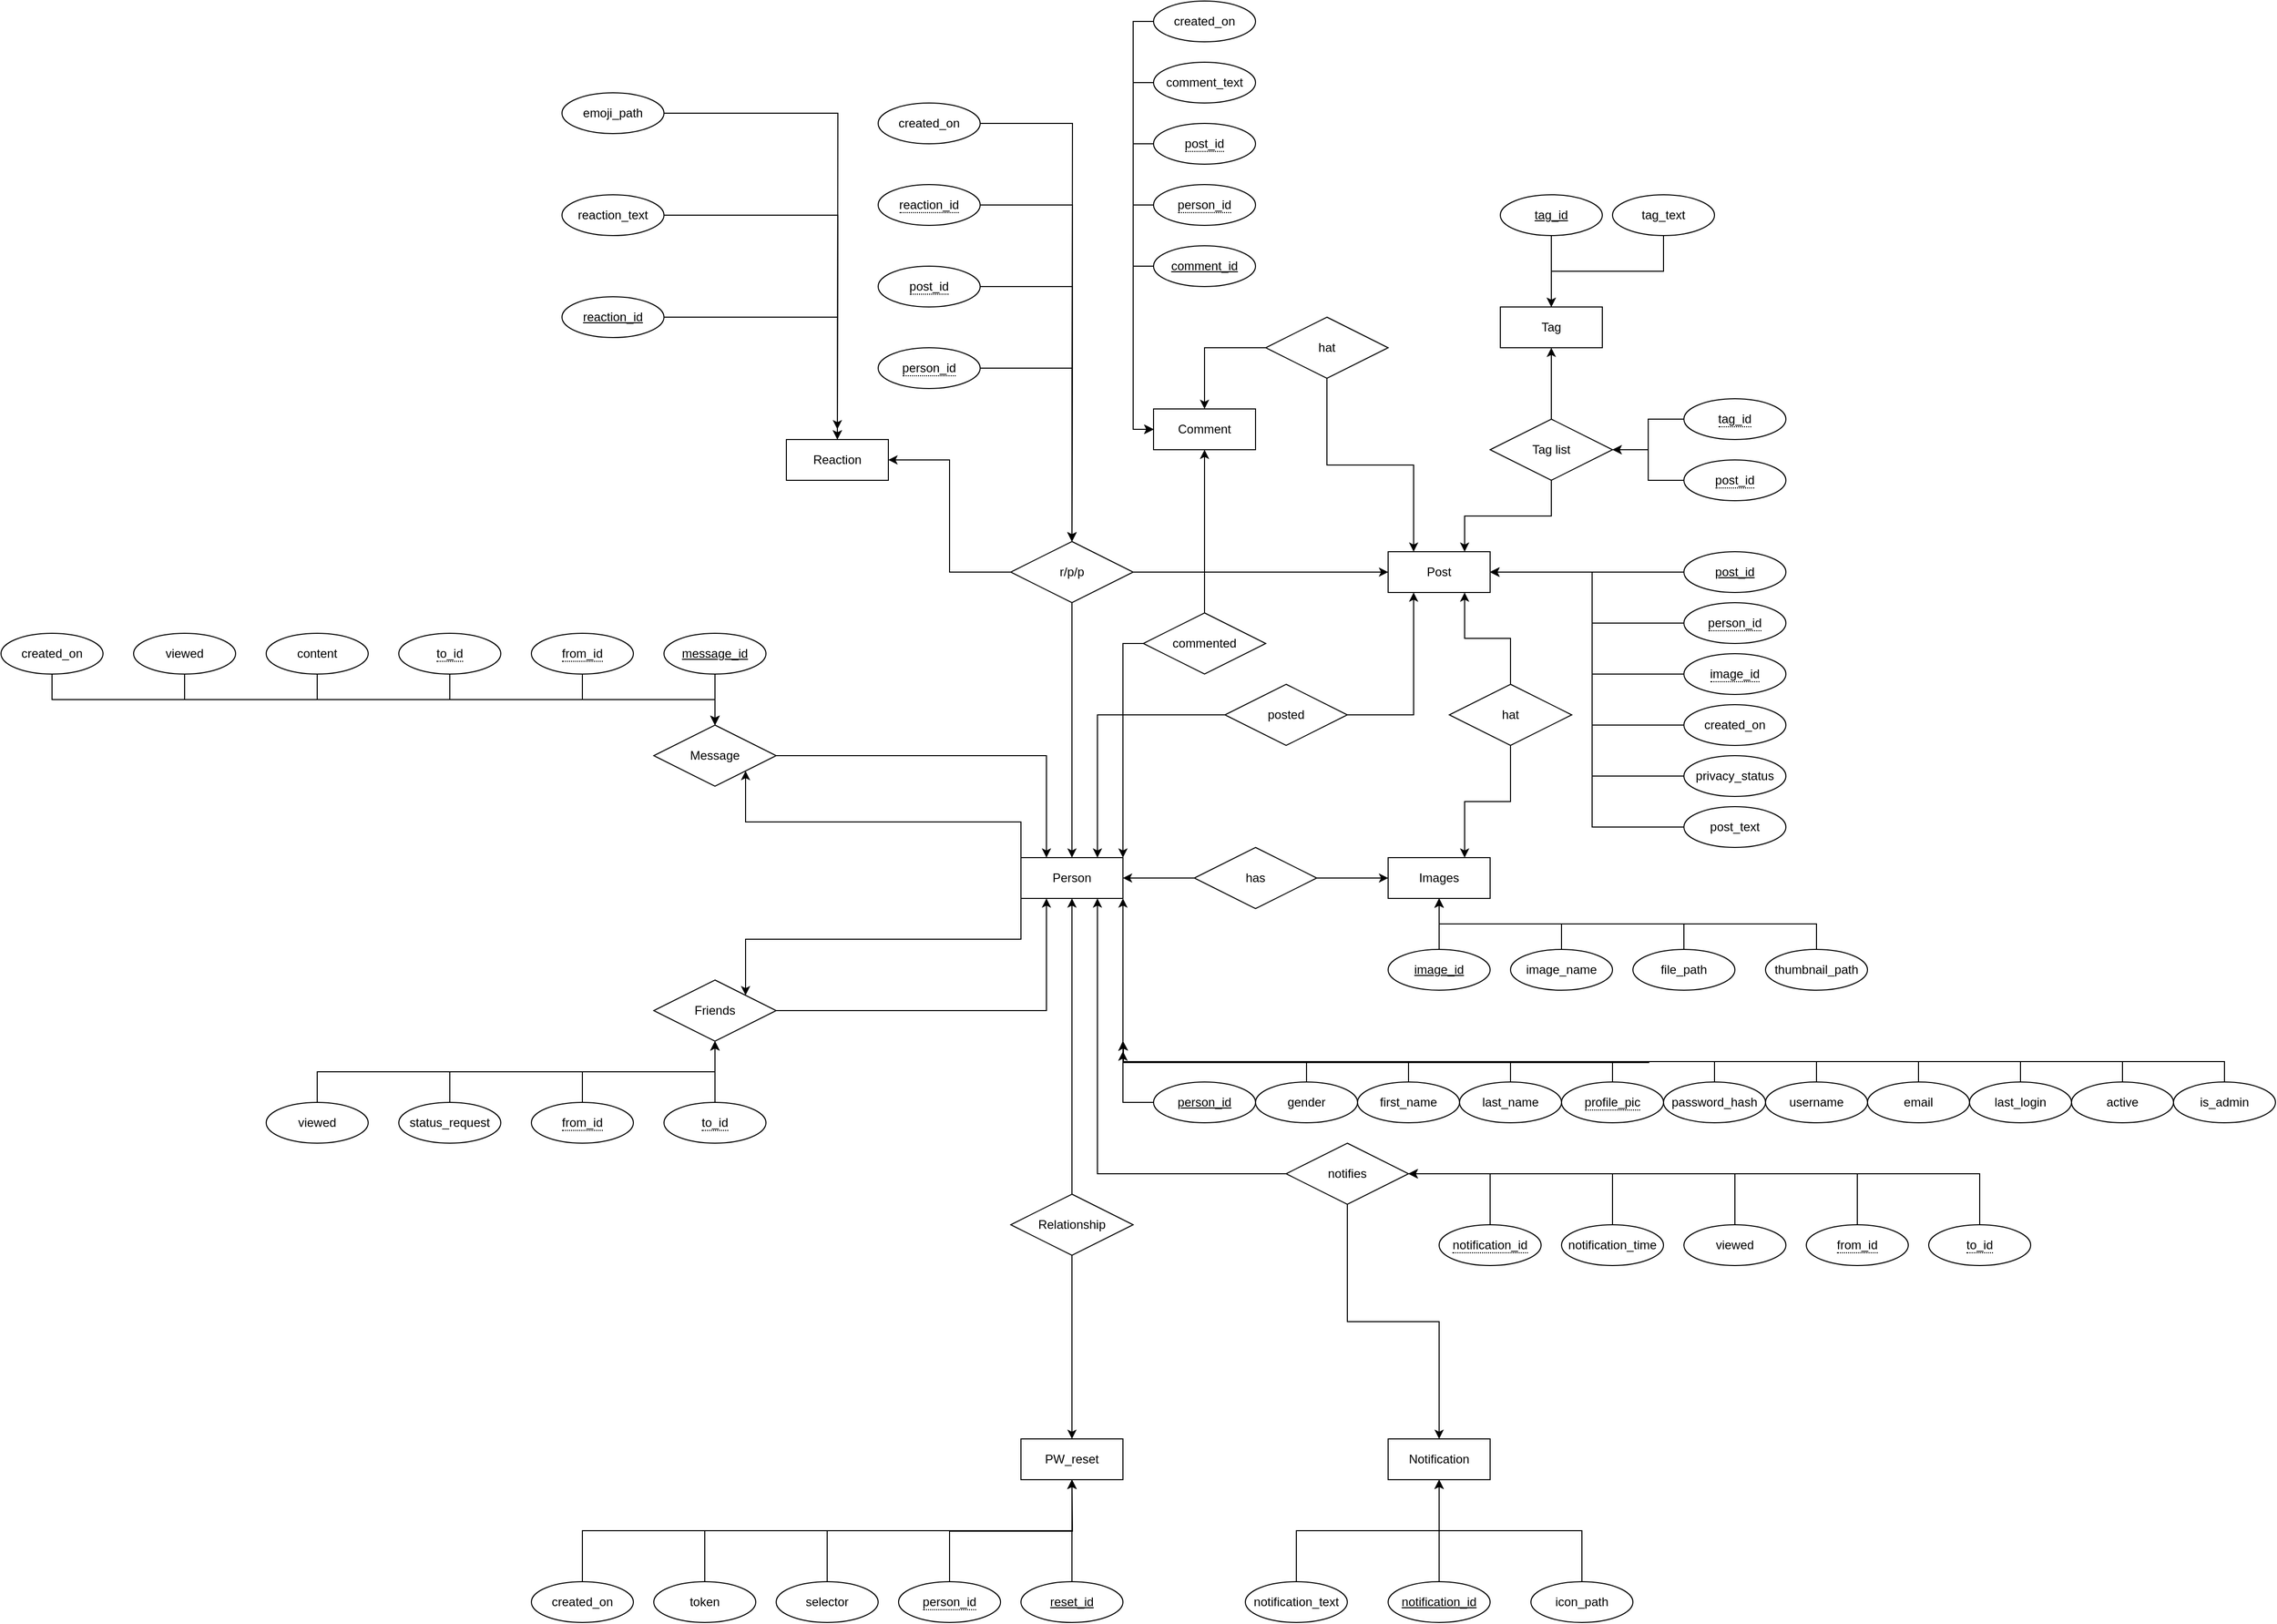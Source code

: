 <mxfile version="14.2.7" type="device"><diagram id="rLtRTnE-y3RoKABplHB4" name="Page-1"><mxGraphModel dx="3149" dy="2584" grid="1" gridSize="10" guides="1" tooltips="1" connect="1" arrows="1" fold="1" page="1" pageScale="1" pageWidth="1169" pageHeight="1654" math="0" shadow="0"><root><mxCell id="0"/><mxCell id="1" parent="0"/><mxCell id="0J_B6hwEtiJcpH1_CEr8-1" value="Person" style="whiteSpace=wrap;html=1;align=center;" vertex="1" parent="1"><mxGeometry x="550" y="860" width="100" height="40" as="geometry"/></mxCell><mxCell id="0J_B6hwEtiJcpH1_CEr8-2" value="Attribute" style="ellipse;whiteSpace=wrap;html=1;align=center;fontStyle=4;" vertex="1" parent="1"><mxGeometry x="550" y="860" width="100" height="40" as="geometry"/></mxCell><mxCell id="0J_B6hwEtiJcpH1_CEr8-178" style="edgeStyle=orthogonalEdgeStyle;rounded=0;orthogonalLoop=1;jettySize=auto;html=1;exitX=0;exitY=0;exitDx=0;exitDy=0;entryX=1;entryY=1;entryDx=0;entryDy=0;" edge="1" parent="1" source="0J_B6hwEtiJcpH1_CEr8-3" target="0J_B6hwEtiJcpH1_CEr8-10"><mxGeometry relative="1" as="geometry"/></mxCell><mxCell id="0J_B6hwEtiJcpH1_CEr8-179" style="edgeStyle=orthogonalEdgeStyle;rounded=0;orthogonalLoop=1;jettySize=auto;html=1;exitX=0;exitY=1;exitDx=0;exitDy=0;entryX=1;entryY=0;entryDx=0;entryDy=0;" edge="1" parent="1" source="0J_B6hwEtiJcpH1_CEr8-3" target="0J_B6hwEtiJcpH1_CEr8-11"><mxGeometry relative="1" as="geometry"/></mxCell><mxCell id="0J_B6hwEtiJcpH1_CEr8-3" value="Person" style="whiteSpace=wrap;html=1;align=center;" vertex="1" parent="1"><mxGeometry x="550" y="860" width="100" height="40" as="geometry"/></mxCell><mxCell id="0J_B6hwEtiJcpH1_CEr8-5" value="Images" style="whiteSpace=wrap;html=1;align=center;" vertex="1" parent="1"><mxGeometry x="910" y="860" width="100" height="40" as="geometry"/></mxCell><mxCell id="0J_B6hwEtiJcpH1_CEr8-6" value="Post" style="whiteSpace=wrap;html=1;align=center;" vertex="1" parent="1"><mxGeometry x="910" y="560" width="100" height="40" as="geometry"/></mxCell><mxCell id="0J_B6hwEtiJcpH1_CEr8-7" value="Comment" style="whiteSpace=wrap;html=1;align=center;" vertex="1" parent="1"><mxGeometry x="680" y="420" width="100" height="40" as="geometry"/></mxCell><mxCell id="0J_B6hwEtiJcpH1_CEr8-8" value="PW_reset" style="whiteSpace=wrap;html=1;align=center;" vertex="1" parent="1"><mxGeometry x="550" y="1430" width="100" height="40" as="geometry"/></mxCell><mxCell id="0J_B6hwEtiJcpH1_CEr8-9" value="Tag" style="whiteSpace=wrap;html=1;align=center;" vertex="1" parent="1"><mxGeometry x="1020" y="320" width="100" height="40" as="geometry"/></mxCell><mxCell id="0J_B6hwEtiJcpH1_CEr8-177" style="edgeStyle=orthogonalEdgeStyle;rounded=0;orthogonalLoop=1;jettySize=auto;html=1;exitX=1;exitY=0.5;exitDx=0;exitDy=0;entryX=0.25;entryY=0;entryDx=0;entryDy=0;" edge="1" parent="1" source="0J_B6hwEtiJcpH1_CEr8-10" target="0J_B6hwEtiJcpH1_CEr8-3"><mxGeometry relative="1" as="geometry"/></mxCell><mxCell id="0J_B6hwEtiJcpH1_CEr8-10" value="Message" style="shape=rhombus;perimeter=rhombusPerimeter;whiteSpace=wrap;html=1;align=center;" vertex="1" parent="1"><mxGeometry x="190" y="730" width="120" height="60" as="geometry"/></mxCell><mxCell id="0J_B6hwEtiJcpH1_CEr8-30" style="edgeStyle=orthogonalEdgeStyle;rounded=0;orthogonalLoop=1;jettySize=auto;html=1;entryX=0.25;entryY=1;entryDx=0;entryDy=0;" edge="1" parent="1" source="0J_B6hwEtiJcpH1_CEr8-11" target="0J_B6hwEtiJcpH1_CEr8-3"><mxGeometry relative="1" as="geometry"/></mxCell><mxCell id="0J_B6hwEtiJcpH1_CEr8-11" value="Friends" style="shape=rhombus;perimeter=rhombusPerimeter;whiteSpace=wrap;html=1;align=center;" vertex="1" parent="1"><mxGeometry x="190" y="980" width="120" height="60" as="geometry"/></mxCell><mxCell id="0J_B6hwEtiJcpH1_CEr8-12" value="Reaction" style="whiteSpace=wrap;html=1;align=center;" vertex="1" parent="1"><mxGeometry x="320" y="450" width="100" height="40" as="geometry"/></mxCell><mxCell id="0J_B6hwEtiJcpH1_CEr8-13" value="Notification" style="whiteSpace=wrap;html=1;align=center;" vertex="1" parent="1"><mxGeometry x="910" y="1430" width="100" height="40" as="geometry"/></mxCell><mxCell id="0J_B6hwEtiJcpH1_CEr8-21" style="edgeStyle=orthogonalEdgeStyle;rounded=0;orthogonalLoop=1;jettySize=auto;html=1;entryX=0.75;entryY=0;entryDx=0;entryDy=0;" edge="1" parent="1" source="0J_B6hwEtiJcpH1_CEr8-14" target="0J_B6hwEtiJcpH1_CEr8-6"><mxGeometry relative="1" as="geometry"/></mxCell><mxCell id="0J_B6hwEtiJcpH1_CEr8-22" style="edgeStyle=orthogonalEdgeStyle;rounded=0;orthogonalLoop=1;jettySize=auto;html=1;entryX=0.5;entryY=1;entryDx=0;entryDy=0;" edge="1" parent="1" source="0J_B6hwEtiJcpH1_CEr8-14" target="0J_B6hwEtiJcpH1_CEr8-9"><mxGeometry relative="1" as="geometry"/></mxCell><mxCell id="0J_B6hwEtiJcpH1_CEr8-14" value="Tag list" style="shape=rhombus;perimeter=rhombusPerimeter;whiteSpace=wrap;html=1;align=center;" vertex="1" parent="1"><mxGeometry x="1010" y="430" width="120" height="60" as="geometry"/></mxCell><mxCell id="0J_B6hwEtiJcpH1_CEr8-25" style="edgeStyle=orthogonalEdgeStyle;rounded=0;orthogonalLoop=1;jettySize=auto;html=1;entryX=0.25;entryY=1;entryDx=0;entryDy=0;" edge="1" parent="1" source="0J_B6hwEtiJcpH1_CEr8-15" target="0J_B6hwEtiJcpH1_CEr8-6"><mxGeometry relative="1" as="geometry"/></mxCell><mxCell id="0J_B6hwEtiJcpH1_CEr8-26" style="edgeStyle=orthogonalEdgeStyle;rounded=0;orthogonalLoop=1;jettySize=auto;html=1;entryX=0.75;entryY=0;entryDx=0;entryDy=0;" edge="1" parent="1" source="0J_B6hwEtiJcpH1_CEr8-15" target="0J_B6hwEtiJcpH1_CEr8-3"><mxGeometry relative="1" as="geometry"/></mxCell><mxCell id="0J_B6hwEtiJcpH1_CEr8-15" value="posted" style="shape=rhombus;perimeter=rhombusPerimeter;whiteSpace=wrap;html=1;align=center;" vertex="1" parent="1"><mxGeometry x="750" y="690" width="120" height="60" as="geometry"/></mxCell><mxCell id="0J_B6hwEtiJcpH1_CEr8-27" style="edgeStyle=orthogonalEdgeStyle;rounded=0;orthogonalLoop=1;jettySize=auto;html=1;entryX=1;entryY=0.5;entryDx=0;entryDy=0;" edge="1" parent="1" source="0J_B6hwEtiJcpH1_CEr8-16" target="0J_B6hwEtiJcpH1_CEr8-12"><mxGeometry relative="1" as="geometry"/></mxCell><mxCell id="0J_B6hwEtiJcpH1_CEr8-28" style="edgeStyle=orthogonalEdgeStyle;rounded=0;orthogonalLoop=1;jettySize=auto;html=1;entryX=0;entryY=0.5;entryDx=0;entryDy=0;" edge="1" parent="1" source="0J_B6hwEtiJcpH1_CEr8-16" target="0J_B6hwEtiJcpH1_CEr8-6"><mxGeometry relative="1" as="geometry"/></mxCell><mxCell id="0J_B6hwEtiJcpH1_CEr8-29" style="edgeStyle=orthogonalEdgeStyle;rounded=0;orthogonalLoop=1;jettySize=auto;html=1;entryX=0.5;entryY=0;entryDx=0;entryDy=0;" edge="1" parent="1" source="0J_B6hwEtiJcpH1_CEr8-16" target="0J_B6hwEtiJcpH1_CEr8-3"><mxGeometry relative="1" as="geometry"/></mxCell><mxCell id="0J_B6hwEtiJcpH1_CEr8-16" value="r/p/p" style="shape=rhombus;perimeter=rhombusPerimeter;whiteSpace=wrap;html=1;align=center;" vertex="1" parent="1"><mxGeometry x="540" y="550" width="120" height="60" as="geometry"/></mxCell><mxCell id="0J_B6hwEtiJcpH1_CEr8-23" style="edgeStyle=orthogonalEdgeStyle;rounded=0;orthogonalLoop=1;jettySize=auto;html=1;entryX=0.75;entryY=1;entryDx=0;entryDy=0;" edge="1" parent="1" source="0J_B6hwEtiJcpH1_CEr8-17" target="0J_B6hwEtiJcpH1_CEr8-6"><mxGeometry relative="1" as="geometry"/></mxCell><mxCell id="0J_B6hwEtiJcpH1_CEr8-24" style="edgeStyle=orthogonalEdgeStyle;rounded=0;orthogonalLoop=1;jettySize=auto;html=1;entryX=0.75;entryY=0;entryDx=0;entryDy=0;" edge="1" parent="1" source="0J_B6hwEtiJcpH1_CEr8-17" target="0J_B6hwEtiJcpH1_CEr8-5"><mxGeometry relative="1" as="geometry"/></mxCell><mxCell id="0J_B6hwEtiJcpH1_CEr8-17" value="hat" style="shape=rhombus;perimeter=rhombusPerimeter;whiteSpace=wrap;html=1;align=center;" vertex="1" parent="1"><mxGeometry x="970" y="690" width="120" height="60" as="geometry"/></mxCell><mxCell id="0J_B6hwEtiJcpH1_CEr8-19" style="edgeStyle=orthogonalEdgeStyle;rounded=0;orthogonalLoop=1;jettySize=auto;html=1;entryX=0.25;entryY=0;entryDx=0;entryDy=0;" edge="1" parent="1" source="0J_B6hwEtiJcpH1_CEr8-18" target="0J_B6hwEtiJcpH1_CEr8-6"><mxGeometry relative="1" as="geometry"/></mxCell><mxCell id="0J_B6hwEtiJcpH1_CEr8-20" style="edgeStyle=orthogonalEdgeStyle;rounded=0;orthogonalLoop=1;jettySize=auto;html=1;entryX=0.5;entryY=0;entryDx=0;entryDy=0;" edge="1" parent="1" source="0J_B6hwEtiJcpH1_CEr8-18" target="0J_B6hwEtiJcpH1_CEr8-7"><mxGeometry relative="1" as="geometry"/></mxCell><mxCell id="0J_B6hwEtiJcpH1_CEr8-18" value="hat" style="shape=rhombus;perimeter=rhombusPerimeter;whiteSpace=wrap;html=1;align=center;" vertex="1" parent="1"><mxGeometry x="790" y="330" width="120" height="60" as="geometry"/></mxCell><mxCell id="0J_B6hwEtiJcpH1_CEr8-35" style="edgeStyle=orthogonalEdgeStyle;rounded=0;orthogonalLoop=1;jettySize=auto;html=1;entryX=0.5;entryY=0;entryDx=0;entryDy=0;" edge="1" parent="1" source="0J_B6hwEtiJcpH1_CEr8-34" target="0J_B6hwEtiJcpH1_CEr8-8"><mxGeometry relative="1" as="geometry"/></mxCell><mxCell id="0J_B6hwEtiJcpH1_CEr8-36" style="edgeStyle=orthogonalEdgeStyle;rounded=0;orthogonalLoop=1;jettySize=auto;html=1;entryX=0.5;entryY=1;entryDx=0;entryDy=0;" edge="1" parent="1" source="0J_B6hwEtiJcpH1_CEr8-34" target="0J_B6hwEtiJcpH1_CEr8-3"><mxGeometry relative="1" as="geometry"/></mxCell><mxCell id="0J_B6hwEtiJcpH1_CEr8-34" value="Relationship" style="shape=rhombus;perimeter=rhombusPerimeter;whiteSpace=wrap;html=1;align=center;" vertex="1" parent="1"><mxGeometry x="540" y="1190" width="120" height="60" as="geometry"/></mxCell><mxCell id="0J_B6hwEtiJcpH1_CEr8-38" style="edgeStyle=orthogonalEdgeStyle;rounded=0;orthogonalLoop=1;jettySize=auto;html=1;entryX=0.75;entryY=1;entryDx=0;entryDy=0;" edge="1" parent="1" source="0J_B6hwEtiJcpH1_CEr8-37" target="0J_B6hwEtiJcpH1_CEr8-3"><mxGeometry relative="1" as="geometry"/></mxCell><mxCell id="0J_B6hwEtiJcpH1_CEr8-39" style="edgeStyle=orthogonalEdgeStyle;rounded=0;orthogonalLoop=1;jettySize=auto;html=1;entryX=0.5;entryY=0;entryDx=0;entryDy=0;" edge="1" parent="1" source="0J_B6hwEtiJcpH1_CEr8-37" target="0J_B6hwEtiJcpH1_CEr8-13"><mxGeometry relative="1" as="geometry"/></mxCell><mxCell id="0J_B6hwEtiJcpH1_CEr8-37" value="notifies" style="shape=rhombus;perimeter=rhombusPerimeter;whiteSpace=wrap;html=1;align=center;" vertex="1" parent="1"><mxGeometry x="810" y="1140" width="120" height="60" as="geometry"/></mxCell><mxCell id="0J_B6hwEtiJcpH1_CEr8-41" style="edgeStyle=orthogonalEdgeStyle;rounded=0;orthogonalLoop=1;jettySize=auto;html=1;entryX=0;entryY=0.5;entryDx=0;entryDy=0;" edge="1" parent="1" source="0J_B6hwEtiJcpH1_CEr8-40" target="0J_B6hwEtiJcpH1_CEr8-5"><mxGeometry relative="1" as="geometry"/></mxCell><mxCell id="0J_B6hwEtiJcpH1_CEr8-42" style="edgeStyle=orthogonalEdgeStyle;rounded=0;orthogonalLoop=1;jettySize=auto;html=1;entryX=1;entryY=0.5;entryDx=0;entryDy=0;" edge="1" parent="1" source="0J_B6hwEtiJcpH1_CEr8-40" target="0J_B6hwEtiJcpH1_CEr8-3"><mxGeometry relative="1" as="geometry"/></mxCell><mxCell id="0J_B6hwEtiJcpH1_CEr8-40" value="has" style="shape=rhombus;perimeter=rhombusPerimeter;whiteSpace=wrap;html=1;align=center;" vertex="1" parent="1"><mxGeometry x="720" y="850" width="120" height="60" as="geometry"/></mxCell><mxCell id="0J_B6hwEtiJcpH1_CEr8-44" style="edgeStyle=orthogonalEdgeStyle;rounded=0;orthogonalLoop=1;jettySize=auto;html=1;entryX=1;entryY=0;entryDx=0;entryDy=0;" edge="1" parent="1" source="0J_B6hwEtiJcpH1_CEr8-43" target="0J_B6hwEtiJcpH1_CEr8-3"><mxGeometry relative="1" as="geometry"/></mxCell><mxCell id="0J_B6hwEtiJcpH1_CEr8-45" style="edgeStyle=orthogonalEdgeStyle;rounded=0;orthogonalLoop=1;jettySize=auto;html=1;entryX=0.5;entryY=1;entryDx=0;entryDy=0;" edge="1" parent="1" source="0J_B6hwEtiJcpH1_CEr8-43" target="0J_B6hwEtiJcpH1_CEr8-7"><mxGeometry relative="1" as="geometry"/></mxCell><mxCell id="0J_B6hwEtiJcpH1_CEr8-43" value="commented" style="shape=rhombus;perimeter=rhombusPerimeter;whiteSpace=wrap;html=1;align=center;" vertex="1" parent="1"><mxGeometry x="670" y="620" width="120" height="60" as="geometry"/></mxCell><mxCell id="0J_B6hwEtiJcpH1_CEr8-49" style="edgeStyle=orthogonalEdgeStyle;rounded=0;orthogonalLoop=1;jettySize=auto;html=1;exitX=0;exitY=0.5;exitDx=0;exitDy=0;entryX=1;entryY=1;entryDx=0;entryDy=0;" edge="1" parent="1" source="0J_B6hwEtiJcpH1_CEr8-47" target="0J_B6hwEtiJcpH1_CEr8-3"><mxGeometry relative="1" as="geometry"/></mxCell><mxCell id="0J_B6hwEtiJcpH1_CEr8-47" value="person_id" style="ellipse;whiteSpace=wrap;html=1;align=center;fontStyle=4;" vertex="1" parent="1"><mxGeometry x="680" y="1080" width="100" height="40" as="geometry"/></mxCell><mxCell id="0J_B6hwEtiJcpH1_CEr8-52" style="edgeStyle=orthogonalEdgeStyle;rounded=0;orthogonalLoop=1;jettySize=auto;html=1;exitX=0.5;exitY=0;exitDx=0;exitDy=0;" edge="1" parent="1" source="0J_B6hwEtiJcpH1_CEr8-50"><mxGeometry relative="1" as="geometry"><mxPoint x="650" y="1040" as="targetPoint"/></mxGeometry></mxCell><mxCell id="0J_B6hwEtiJcpH1_CEr8-50" value="gender" style="ellipse;whiteSpace=wrap;html=1;align=center;" vertex="1" parent="1"><mxGeometry x="780" y="1080" width="100" height="40" as="geometry"/></mxCell><mxCell id="0J_B6hwEtiJcpH1_CEr8-55" style="edgeStyle=orthogonalEdgeStyle;rounded=0;orthogonalLoop=1;jettySize=auto;html=1;exitX=0.5;exitY=0;exitDx=0;exitDy=0;" edge="1" parent="1" source="0J_B6hwEtiJcpH1_CEr8-53"><mxGeometry relative="1" as="geometry"><mxPoint x="650" y="1040" as="targetPoint"/></mxGeometry></mxCell><mxCell id="0J_B6hwEtiJcpH1_CEr8-53" value="first_name" style="ellipse;whiteSpace=wrap;html=1;align=center;" vertex="1" parent="1"><mxGeometry x="880" y="1080" width="100" height="40" as="geometry"/></mxCell><mxCell id="0J_B6hwEtiJcpH1_CEr8-57" style="edgeStyle=orthogonalEdgeStyle;rounded=0;orthogonalLoop=1;jettySize=auto;html=1;exitX=0.5;exitY=0;exitDx=0;exitDy=0;" edge="1" parent="1" source="0J_B6hwEtiJcpH1_CEr8-56"><mxGeometry relative="1" as="geometry"><mxPoint x="650" y="1040" as="targetPoint"/></mxGeometry></mxCell><mxCell id="0J_B6hwEtiJcpH1_CEr8-56" value="last_name" style="ellipse;whiteSpace=wrap;html=1;align=center;" vertex="1" parent="1"><mxGeometry x="980" y="1080" width="100" height="40" as="geometry"/></mxCell><mxCell id="0J_B6hwEtiJcpH1_CEr8-59" style="edgeStyle=orthogonalEdgeStyle;rounded=0;orthogonalLoop=1;jettySize=auto;html=1;exitX=0.5;exitY=0;exitDx=0;exitDy=0;" edge="1" parent="1" source="0J_B6hwEtiJcpH1_CEr8-58"><mxGeometry relative="1" as="geometry"><mxPoint x="650" y="1040" as="targetPoint"/></mxGeometry></mxCell><mxCell id="0J_B6hwEtiJcpH1_CEr8-58" value="&lt;span style=&quot;border-bottom: 1px dotted&quot;&gt;profile_pic&lt;/span&gt;" style="ellipse;whiteSpace=wrap;html=1;align=center;" vertex="1" parent="1"><mxGeometry x="1080" y="1080" width="100" height="40" as="geometry"/></mxCell><mxCell id="0J_B6hwEtiJcpH1_CEr8-61" style="edgeStyle=orthogonalEdgeStyle;rounded=0;orthogonalLoop=1;jettySize=auto;html=1;exitX=0.5;exitY=0;exitDx=0;exitDy=0;" edge="1" parent="1" source="0J_B6hwEtiJcpH1_CEr8-60"><mxGeometry relative="1" as="geometry"><mxPoint x="650" y="1040" as="targetPoint"/></mxGeometry></mxCell><mxCell id="0J_B6hwEtiJcpH1_CEr8-60" value="password_hash" style="ellipse;whiteSpace=wrap;html=1;align=center;" vertex="1" parent="1"><mxGeometry x="1180" y="1080" width="100" height="40" as="geometry"/></mxCell><mxCell id="0J_B6hwEtiJcpH1_CEr8-67" style="edgeStyle=orthogonalEdgeStyle;rounded=0;orthogonalLoop=1;jettySize=auto;html=1;exitX=0.5;exitY=0;exitDx=0;exitDy=0;" edge="1" parent="1" source="0J_B6hwEtiJcpH1_CEr8-62"><mxGeometry relative="1" as="geometry"><mxPoint x="650" y="1050" as="targetPoint"/><Array as="points"><mxPoint x="1330" y="1060"/><mxPoint x="650" y="1060"/></Array></mxGeometry></mxCell><mxCell id="0J_B6hwEtiJcpH1_CEr8-62" value="username" style="ellipse;whiteSpace=wrap;html=1;align=center;" vertex="1" parent="1"><mxGeometry x="1280" y="1080" width="100" height="40" as="geometry"/></mxCell><mxCell id="0J_B6hwEtiJcpH1_CEr8-68" style="edgeStyle=orthogonalEdgeStyle;rounded=0;orthogonalLoop=1;jettySize=auto;html=1;exitX=0.5;exitY=0;exitDx=0;exitDy=0;" edge="1" parent="1" source="0J_B6hwEtiJcpH1_CEr8-63"><mxGeometry relative="1" as="geometry"><mxPoint x="650" y="1050" as="targetPoint"/><Array as="points"><mxPoint x="1430" y="1060"/><mxPoint x="650" y="1060"/></Array></mxGeometry></mxCell><mxCell id="0J_B6hwEtiJcpH1_CEr8-63" value="email" style="ellipse;whiteSpace=wrap;html=1;align=center;" vertex="1" parent="1"><mxGeometry x="1380" y="1080" width="100" height="40" as="geometry"/></mxCell><mxCell id="0J_B6hwEtiJcpH1_CEr8-69" style="edgeStyle=orthogonalEdgeStyle;rounded=0;orthogonalLoop=1;jettySize=auto;html=1;exitX=0.5;exitY=0;exitDx=0;exitDy=0;" edge="1" parent="1" source="0J_B6hwEtiJcpH1_CEr8-64"><mxGeometry relative="1" as="geometry"><mxPoint x="650" y="1040" as="targetPoint"/></mxGeometry></mxCell><mxCell id="0J_B6hwEtiJcpH1_CEr8-64" value="last_login" style="ellipse;whiteSpace=wrap;html=1;align=center;" vertex="1" parent="1"><mxGeometry x="1480" y="1080" width="100" height="40" as="geometry"/></mxCell><mxCell id="0J_B6hwEtiJcpH1_CEr8-70" style="edgeStyle=orthogonalEdgeStyle;rounded=0;orthogonalLoop=1;jettySize=auto;html=1;exitX=0.5;exitY=0;exitDx=0;exitDy=0;" edge="1" parent="1" source="0J_B6hwEtiJcpH1_CEr8-65"><mxGeometry relative="1" as="geometry"><mxPoint x="650" y="1040" as="targetPoint"/></mxGeometry></mxCell><mxCell id="0J_B6hwEtiJcpH1_CEr8-65" value="active" style="ellipse;whiteSpace=wrap;html=1;align=center;" vertex="1" parent="1"><mxGeometry x="1580" y="1080" width="100" height="40" as="geometry"/></mxCell><mxCell id="0J_B6hwEtiJcpH1_CEr8-71" style="edgeStyle=orthogonalEdgeStyle;rounded=0;orthogonalLoop=1;jettySize=auto;html=1;exitX=0.5;exitY=0;exitDx=0;exitDy=0;" edge="1" parent="1" source="0J_B6hwEtiJcpH1_CEr8-66"><mxGeometry relative="1" as="geometry"><mxPoint x="650" y="1040" as="targetPoint"/></mxGeometry></mxCell><mxCell id="0J_B6hwEtiJcpH1_CEr8-66" value="is_admin" style="ellipse;whiteSpace=wrap;html=1;align=center;" vertex="1" parent="1"><mxGeometry x="1680" y="1080" width="100" height="40" as="geometry"/></mxCell><mxCell id="0J_B6hwEtiJcpH1_CEr8-76" style="edgeStyle=orthogonalEdgeStyle;rounded=0;orthogonalLoop=1;jettySize=auto;html=1;exitX=1;exitY=0.5;exitDx=0;exitDy=0;entryX=0.5;entryY=0;entryDx=0;entryDy=0;" edge="1" parent="1" source="0J_B6hwEtiJcpH1_CEr8-72" target="0J_B6hwEtiJcpH1_CEr8-12"><mxGeometry relative="1" as="geometry"/></mxCell><mxCell id="0J_B6hwEtiJcpH1_CEr8-72" value="reaction_id" style="ellipse;whiteSpace=wrap;html=1;align=center;fontStyle=4;" vertex="1" parent="1"><mxGeometry x="100" y="310" width="100" height="40" as="geometry"/></mxCell><mxCell id="0J_B6hwEtiJcpH1_CEr8-77" style="edgeStyle=orthogonalEdgeStyle;rounded=0;orthogonalLoop=1;jettySize=auto;html=1;exitX=1;exitY=0.5;exitDx=0;exitDy=0;" edge="1" parent="1" source="0J_B6hwEtiJcpH1_CEr8-73"><mxGeometry relative="1" as="geometry"><mxPoint x="370" y="450" as="targetPoint"/></mxGeometry></mxCell><mxCell id="0J_B6hwEtiJcpH1_CEr8-73" value="reaction_text" style="ellipse;whiteSpace=wrap;html=1;align=center;" vertex="1" parent="1"><mxGeometry x="100" y="210" width="100" height="40" as="geometry"/></mxCell><mxCell id="0J_B6hwEtiJcpH1_CEr8-78" style="edgeStyle=orthogonalEdgeStyle;rounded=0;orthogonalLoop=1;jettySize=auto;html=1;exitX=1;exitY=0.5;exitDx=0;exitDy=0;" edge="1" parent="1" source="0J_B6hwEtiJcpH1_CEr8-74"><mxGeometry relative="1" as="geometry"><mxPoint x="370" y="440" as="targetPoint"/></mxGeometry></mxCell><mxCell id="0J_B6hwEtiJcpH1_CEr8-74" value="emoji_path" style="ellipse;whiteSpace=wrap;html=1;align=center;" vertex="1" parent="1"><mxGeometry x="100" y="110" width="100" height="40" as="geometry"/></mxCell><mxCell id="0J_B6hwEtiJcpH1_CEr8-83" style="edgeStyle=orthogonalEdgeStyle;rounded=0;orthogonalLoop=1;jettySize=auto;html=1;exitX=1;exitY=0.5;exitDx=0;exitDy=0;entryX=0.5;entryY=0;entryDx=0;entryDy=0;" edge="1" parent="1" source="0J_B6hwEtiJcpH1_CEr8-79" target="0J_B6hwEtiJcpH1_CEr8-16"><mxGeometry relative="1" as="geometry"/></mxCell><mxCell id="0J_B6hwEtiJcpH1_CEr8-79" value="&lt;span style=&quot;border-bottom: 1px dotted&quot;&gt;person_id&lt;/span&gt;" style="ellipse;whiteSpace=wrap;html=1;align=center;" vertex="1" parent="1"><mxGeometry x="410" y="360" width="100" height="40" as="geometry"/></mxCell><mxCell id="0J_B6hwEtiJcpH1_CEr8-84" style="edgeStyle=orthogonalEdgeStyle;rounded=0;orthogonalLoop=1;jettySize=auto;html=1;exitX=1;exitY=0.5;exitDx=0;exitDy=0;" edge="1" parent="1" source="0J_B6hwEtiJcpH1_CEr8-80"><mxGeometry relative="1" as="geometry"><mxPoint x="600" y="550" as="targetPoint"/></mxGeometry></mxCell><mxCell id="0J_B6hwEtiJcpH1_CEr8-80" value="&lt;span style=&quot;border-bottom: 1px dotted&quot;&gt;post_id&lt;/span&gt;" style="ellipse;whiteSpace=wrap;html=1;align=center;" vertex="1" parent="1"><mxGeometry x="410" y="280" width="100" height="40" as="geometry"/></mxCell><mxCell id="0J_B6hwEtiJcpH1_CEr8-85" style="edgeStyle=orthogonalEdgeStyle;rounded=0;orthogonalLoop=1;jettySize=auto;html=1;exitX=1;exitY=0.5;exitDx=0;exitDy=0;" edge="1" parent="1" source="0J_B6hwEtiJcpH1_CEr8-81"><mxGeometry relative="1" as="geometry"><mxPoint x="600" y="550" as="targetPoint"/></mxGeometry></mxCell><mxCell id="0J_B6hwEtiJcpH1_CEr8-81" value="&lt;span style=&quot;border-bottom: 1px dotted&quot;&gt;reaction_id&lt;/span&gt;" style="ellipse;whiteSpace=wrap;html=1;align=center;" vertex="1" parent="1"><mxGeometry x="410" y="200" width="100" height="40" as="geometry"/></mxCell><mxCell id="0J_B6hwEtiJcpH1_CEr8-86" style="edgeStyle=orthogonalEdgeStyle;rounded=0;orthogonalLoop=1;jettySize=auto;html=1;exitX=1;exitY=0.5;exitDx=0;exitDy=0;" edge="1" parent="1" source="0J_B6hwEtiJcpH1_CEr8-82"><mxGeometry relative="1" as="geometry"><mxPoint x="600" y="550" as="targetPoint"/></mxGeometry></mxCell><mxCell id="0J_B6hwEtiJcpH1_CEr8-82" value="created_on" style="ellipse;whiteSpace=wrap;html=1;align=center;" vertex="1" parent="1"><mxGeometry x="410" y="120" width="100" height="40" as="geometry"/></mxCell><mxCell id="0J_B6hwEtiJcpH1_CEr8-96" style="edgeStyle=orthogonalEdgeStyle;rounded=0;orthogonalLoop=1;jettySize=auto;html=1;exitX=0.5;exitY=0;exitDx=0;exitDy=0;" edge="1" parent="1" source="0J_B6hwEtiJcpH1_CEr8-88"><mxGeometry relative="1" as="geometry"><mxPoint x="930" y="1170" as="targetPoint"/><Array as="points"><mxPoint x="1130" y="1170"/></Array></mxGeometry></mxCell><mxCell id="0J_B6hwEtiJcpH1_CEr8-88" value="notification_time" style="ellipse;whiteSpace=wrap;html=1;align=center;" vertex="1" parent="1"><mxGeometry x="1080" y="1220" width="100" height="40" as="geometry"/></mxCell><mxCell id="0J_B6hwEtiJcpH1_CEr8-97" style="edgeStyle=orthogonalEdgeStyle;rounded=0;orthogonalLoop=1;jettySize=auto;html=1;exitX=0.5;exitY=0;exitDx=0;exitDy=0;" edge="1" parent="1" source="0J_B6hwEtiJcpH1_CEr8-89"><mxGeometry relative="1" as="geometry"><mxPoint x="930" y="1170" as="targetPoint"/><Array as="points"><mxPoint x="1250" y="1170"/></Array></mxGeometry></mxCell><mxCell id="0J_B6hwEtiJcpH1_CEr8-89" value="viewed" style="ellipse;whiteSpace=wrap;html=1;align=center;" vertex="1" parent="1"><mxGeometry x="1200" y="1220" width="100" height="40" as="geometry"/></mxCell><mxCell id="0J_B6hwEtiJcpH1_CEr8-95" style="edgeStyle=orthogonalEdgeStyle;rounded=0;orthogonalLoop=1;jettySize=auto;html=1;exitX=0.5;exitY=0;exitDx=0;exitDy=0;entryX=1;entryY=0.5;entryDx=0;entryDy=0;" edge="1" parent="1" source="0J_B6hwEtiJcpH1_CEr8-92" target="0J_B6hwEtiJcpH1_CEr8-37"><mxGeometry relative="1" as="geometry"/></mxCell><mxCell id="0J_B6hwEtiJcpH1_CEr8-92" value="&lt;span style=&quot;border-bottom: 1px dotted&quot;&gt;notification_id&lt;/span&gt;" style="ellipse;whiteSpace=wrap;html=1;align=center;" vertex="1" parent="1"><mxGeometry x="960" y="1220" width="100" height="40" as="geometry"/></mxCell><mxCell id="0J_B6hwEtiJcpH1_CEr8-99" style="edgeStyle=orthogonalEdgeStyle;rounded=0;orthogonalLoop=1;jettySize=auto;html=1;exitX=0.5;exitY=0;exitDx=0;exitDy=0;entryX=1;entryY=0.5;entryDx=0;entryDy=0;" edge="1" parent="1" source="0J_B6hwEtiJcpH1_CEr8-93" target="0J_B6hwEtiJcpH1_CEr8-37"><mxGeometry relative="1" as="geometry"/></mxCell><mxCell id="0J_B6hwEtiJcpH1_CEr8-93" value="&lt;span style=&quot;border-bottom: 1px dotted&quot;&gt;from_id&lt;/span&gt;" style="ellipse;whiteSpace=wrap;html=1;align=center;" vertex="1" parent="1"><mxGeometry x="1320" y="1220" width="100" height="40" as="geometry"/></mxCell><mxCell id="0J_B6hwEtiJcpH1_CEr8-100" style="edgeStyle=orthogonalEdgeStyle;rounded=0;orthogonalLoop=1;jettySize=auto;html=1;exitX=0.5;exitY=0;exitDx=0;exitDy=0;" edge="1" parent="1" source="0J_B6hwEtiJcpH1_CEr8-94"><mxGeometry relative="1" as="geometry"><mxPoint x="930" y="1170" as="targetPoint"/><Array as="points"><mxPoint x="1490" y="1170"/></Array></mxGeometry></mxCell><mxCell id="0J_B6hwEtiJcpH1_CEr8-94" value="&lt;span style=&quot;border-bottom: 1px dotted&quot;&gt;to_id&lt;/span&gt;" style="ellipse;whiteSpace=wrap;html=1;align=center;" vertex="1" parent="1"><mxGeometry x="1440" y="1220" width="100" height="40" as="geometry"/></mxCell><mxCell id="0J_B6hwEtiJcpH1_CEr8-104" style="edgeStyle=orthogonalEdgeStyle;rounded=0;orthogonalLoop=1;jettySize=auto;html=1;exitX=0.5;exitY=0;exitDx=0;exitDy=0;entryX=0.5;entryY=1;entryDx=0;entryDy=0;" edge="1" parent="1" source="0J_B6hwEtiJcpH1_CEr8-101" target="0J_B6hwEtiJcpH1_CEr8-13"><mxGeometry relative="1" as="geometry"/></mxCell><mxCell id="0J_B6hwEtiJcpH1_CEr8-101" value="notification_id" style="ellipse;whiteSpace=wrap;html=1;align=center;fontStyle=4;" vertex="1" parent="1"><mxGeometry x="910" y="1570" width="100" height="40" as="geometry"/></mxCell><mxCell id="0J_B6hwEtiJcpH1_CEr8-105" style="edgeStyle=orthogonalEdgeStyle;rounded=0;orthogonalLoop=1;jettySize=auto;html=1;exitX=0.5;exitY=0;exitDx=0;exitDy=0;entryX=0.5;entryY=1;entryDx=0;entryDy=0;" edge="1" parent="1" source="0J_B6hwEtiJcpH1_CEr8-102" target="0J_B6hwEtiJcpH1_CEr8-13"><mxGeometry relative="1" as="geometry"/></mxCell><mxCell id="0J_B6hwEtiJcpH1_CEr8-102" value="notification_text" style="ellipse;whiteSpace=wrap;html=1;align=center;" vertex="1" parent="1"><mxGeometry x="770" y="1570" width="100" height="40" as="geometry"/></mxCell><mxCell id="0J_B6hwEtiJcpH1_CEr8-106" style="edgeStyle=orthogonalEdgeStyle;rounded=0;orthogonalLoop=1;jettySize=auto;html=1;exitX=0.5;exitY=0;exitDx=0;exitDy=0;entryX=0.5;entryY=1;entryDx=0;entryDy=0;" edge="1" parent="1" source="0J_B6hwEtiJcpH1_CEr8-103" target="0J_B6hwEtiJcpH1_CEr8-13"><mxGeometry relative="1" as="geometry"/></mxCell><mxCell id="0J_B6hwEtiJcpH1_CEr8-103" value="icon_path" style="ellipse;whiteSpace=wrap;html=1;align=center;" vertex="1" parent="1"><mxGeometry x="1050" y="1570" width="100" height="40" as="geometry"/></mxCell><mxCell id="0J_B6hwEtiJcpH1_CEr8-112" style="edgeStyle=orthogonalEdgeStyle;rounded=0;orthogonalLoop=1;jettySize=auto;html=1;exitX=0.5;exitY=0;exitDx=0;exitDy=0;entryX=0.5;entryY=1;entryDx=0;entryDy=0;" edge="1" parent="1" source="0J_B6hwEtiJcpH1_CEr8-107" target="0J_B6hwEtiJcpH1_CEr8-8"><mxGeometry relative="1" as="geometry"/></mxCell><mxCell id="0J_B6hwEtiJcpH1_CEr8-107" value="reset_id" style="ellipse;whiteSpace=wrap;html=1;align=center;fontStyle=4;" vertex="1" parent="1"><mxGeometry x="550" y="1570" width="100" height="40" as="geometry"/></mxCell><mxCell id="0J_B6hwEtiJcpH1_CEr8-113" style="edgeStyle=orthogonalEdgeStyle;rounded=0;orthogonalLoop=1;jettySize=auto;html=1;exitX=0.5;exitY=0;exitDx=0;exitDy=0;" edge="1" parent="1" source="0J_B6hwEtiJcpH1_CEr8-108"><mxGeometry relative="1" as="geometry"><mxPoint x="600" y="1470" as="targetPoint"/></mxGeometry></mxCell><mxCell id="0J_B6hwEtiJcpH1_CEr8-108" value="&lt;span style=&quot;border-bottom: 1px dotted&quot;&gt;person_id&lt;/span&gt;" style="ellipse;whiteSpace=wrap;html=1;align=center;" vertex="1" parent="1"><mxGeometry x="430" y="1570" width="100" height="40" as="geometry"/></mxCell><mxCell id="0J_B6hwEtiJcpH1_CEr8-114" style="edgeStyle=orthogonalEdgeStyle;rounded=0;orthogonalLoop=1;jettySize=auto;html=1;exitX=0.5;exitY=0;exitDx=0;exitDy=0;entryX=0.5;entryY=1;entryDx=0;entryDy=0;" edge="1" parent="1" source="0J_B6hwEtiJcpH1_CEr8-109" target="0J_B6hwEtiJcpH1_CEr8-8"><mxGeometry relative="1" as="geometry"/></mxCell><mxCell id="0J_B6hwEtiJcpH1_CEr8-109" value="selector" style="ellipse;whiteSpace=wrap;html=1;align=center;" vertex="1" parent="1"><mxGeometry x="310" y="1570" width="100" height="40" as="geometry"/></mxCell><mxCell id="0J_B6hwEtiJcpH1_CEr8-115" style="edgeStyle=orthogonalEdgeStyle;rounded=0;orthogonalLoop=1;jettySize=auto;html=1;exitX=0.5;exitY=0;exitDx=0;exitDy=0;entryX=0.5;entryY=1;entryDx=0;entryDy=0;" edge="1" parent="1" source="0J_B6hwEtiJcpH1_CEr8-110" target="0J_B6hwEtiJcpH1_CEr8-8"><mxGeometry relative="1" as="geometry"/></mxCell><mxCell id="0J_B6hwEtiJcpH1_CEr8-110" value="token" style="ellipse;whiteSpace=wrap;html=1;align=center;" vertex="1" parent="1"><mxGeometry x="190" y="1570" width="100" height="40" as="geometry"/></mxCell><mxCell id="0J_B6hwEtiJcpH1_CEr8-116" style="edgeStyle=orthogonalEdgeStyle;rounded=0;orthogonalLoop=1;jettySize=auto;html=1;exitX=0.5;exitY=0;exitDx=0;exitDy=0;entryX=0.5;entryY=1;entryDx=0;entryDy=0;" edge="1" parent="1" source="0J_B6hwEtiJcpH1_CEr8-111" target="0J_B6hwEtiJcpH1_CEr8-8"><mxGeometry relative="1" as="geometry"/></mxCell><mxCell id="0J_B6hwEtiJcpH1_CEr8-111" value="created_on" style="ellipse;whiteSpace=wrap;html=1;align=center;" vertex="1" parent="1"><mxGeometry x="70" y="1570" width="100" height="40" as="geometry"/></mxCell><mxCell id="0J_B6hwEtiJcpH1_CEr8-121" style="edgeStyle=orthogonalEdgeStyle;rounded=0;orthogonalLoop=1;jettySize=auto;html=1;exitX=0.5;exitY=0;exitDx=0;exitDy=0;entryX=0.5;entryY=1;entryDx=0;entryDy=0;" edge="1" parent="1" source="0J_B6hwEtiJcpH1_CEr8-117" target="0J_B6hwEtiJcpH1_CEr8-5"><mxGeometry relative="1" as="geometry"/></mxCell><mxCell id="0J_B6hwEtiJcpH1_CEr8-117" value="image_id" style="ellipse;whiteSpace=wrap;html=1;align=center;fontStyle=4;" vertex="1" parent="1"><mxGeometry x="910" y="950" width="100" height="40" as="geometry"/></mxCell><mxCell id="0J_B6hwEtiJcpH1_CEr8-122" style="edgeStyle=orthogonalEdgeStyle;rounded=0;orthogonalLoop=1;jettySize=auto;html=1;exitX=0.5;exitY=0;exitDx=0;exitDy=0;entryX=0.5;entryY=1;entryDx=0;entryDy=0;" edge="1" parent="1" source="0J_B6hwEtiJcpH1_CEr8-118" target="0J_B6hwEtiJcpH1_CEr8-5"><mxGeometry relative="1" as="geometry"/></mxCell><mxCell id="0J_B6hwEtiJcpH1_CEr8-118" value="image_name" style="ellipse;whiteSpace=wrap;html=1;align=center;" vertex="1" parent="1"><mxGeometry x="1030" y="950" width="100" height="40" as="geometry"/></mxCell><mxCell id="0J_B6hwEtiJcpH1_CEr8-123" style="edgeStyle=orthogonalEdgeStyle;rounded=0;orthogonalLoop=1;jettySize=auto;html=1;exitX=0.5;exitY=0;exitDx=0;exitDy=0;entryX=0.5;entryY=1;entryDx=0;entryDy=0;" edge="1" parent="1" source="0J_B6hwEtiJcpH1_CEr8-119" target="0J_B6hwEtiJcpH1_CEr8-5"><mxGeometry relative="1" as="geometry"/></mxCell><mxCell id="0J_B6hwEtiJcpH1_CEr8-119" value="file_path" style="ellipse;whiteSpace=wrap;html=1;align=center;" vertex="1" parent="1"><mxGeometry x="1150" y="950" width="100" height="40" as="geometry"/></mxCell><mxCell id="0J_B6hwEtiJcpH1_CEr8-124" style="edgeStyle=orthogonalEdgeStyle;rounded=0;orthogonalLoop=1;jettySize=auto;html=1;exitX=0.5;exitY=0;exitDx=0;exitDy=0;entryX=0.5;entryY=1;entryDx=0;entryDy=0;" edge="1" parent="1" source="0J_B6hwEtiJcpH1_CEr8-120" target="0J_B6hwEtiJcpH1_CEr8-5"><mxGeometry relative="1" as="geometry"/></mxCell><mxCell id="0J_B6hwEtiJcpH1_CEr8-120" value="thumbnail_path" style="ellipse;whiteSpace=wrap;html=1;align=center;" vertex="1" parent="1"><mxGeometry x="1280" y="950" width="100" height="40" as="geometry"/></mxCell><mxCell id="0J_B6hwEtiJcpH1_CEr8-129" style="edgeStyle=orthogonalEdgeStyle;rounded=0;orthogonalLoop=1;jettySize=auto;html=1;exitX=0.5;exitY=1;exitDx=0;exitDy=0;entryX=0.5;entryY=0;entryDx=0;entryDy=0;" edge="1" parent="1" source="0J_B6hwEtiJcpH1_CEr8-125" target="0J_B6hwEtiJcpH1_CEr8-9"><mxGeometry relative="1" as="geometry"/></mxCell><mxCell id="0J_B6hwEtiJcpH1_CEr8-125" value="tag_id" style="ellipse;whiteSpace=wrap;html=1;align=center;fontStyle=4;" vertex="1" parent="1"><mxGeometry x="1020" y="210" width="100" height="40" as="geometry"/></mxCell><mxCell id="0J_B6hwEtiJcpH1_CEr8-130" style="edgeStyle=orthogonalEdgeStyle;rounded=0;orthogonalLoop=1;jettySize=auto;html=1;exitX=0.5;exitY=1;exitDx=0;exitDy=0;entryX=0.5;entryY=0;entryDx=0;entryDy=0;" edge="1" parent="1" source="0J_B6hwEtiJcpH1_CEr8-126" target="0J_B6hwEtiJcpH1_CEr8-9"><mxGeometry relative="1" as="geometry"/></mxCell><mxCell id="0J_B6hwEtiJcpH1_CEr8-126" value="tag_text" style="ellipse;whiteSpace=wrap;html=1;align=center;" vertex="1" parent="1"><mxGeometry x="1130" y="210" width="100" height="40" as="geometry"/></mxCell><mxCell id="0J_B6hwEtiJcpH1_CEr8-131" style="edgeStyle=orthogonalEdgeStyle;rounded=0;orthogonalLoop=1;jettySize=auto;html=1;exitX=0;exitY=0.5;exitDx=0;exitDy=0;entryX=1;entryY=0.5;entryDx=0;entryDy=0;" edge="1" parent="1" source="0J_B6hwEtiJcpH1_CEr8-127" target="0J_B6hwEtiJcpH1_CEr8-14"><mxGeometry relative="1" as="geometry"/></mxCell><mxCell id="0J_B6hwEtiJcpH1_CEr8-127" value="&lt;span style=&quot;border-bottom: 1px dotted&quot;&gt;tag_id&lt;/span&gt;" style="ellipse;whiteSpace=wrap;html=1;align=center;" vertex="1" parent="1"><mxGeometry x="1200" y="410" width="100" height="40" as="geometry"/></mxCell><mxCell id="0J_B6hwEtiJcpH1_CEr8-132" style="edgeStyle=orthogonalEdgeStyle;rounded=0;orthogonalLoop=1;jettySize=auto;html=1;exitX=0;exitY=0.5;exitDx=0;exitDy=0;entryX=1;entryY=0.5;entryDx=0;entryDy=0;" edge="1" parent="1" source="0J_B6hwEtiJcpH1_CEr8-128" target="0J_B6hwEtiJcpH1_CEr8-14"><mxGeometry relative="1" as="geometry"/></mxCell><mxCell id="0J_B6hwEtiJcpH1_CEr8-128" value="&lt;span style=&quot;border-bottom: 1px dotted&quot;&gt;post_id&lt;/span&gt;" style="ellipse;whiteSpace=wrap;html=1;align=center;" vertex="1" parent="1"><mxGeometry x="1200" y="470" width="100" height="40" as="geometry"/></mxCell><mxCell id="0J_B6hwEtiJcpH1_CEr8-139" style="edgeStyle=orthogonalEdgeStyle;rounded=0;orthogonalLoop=1;jettySize=auto;html=1;exitX=0;exitY=0.5;exitDx=0;exitDy=0;entryX=1;entryY=0.5;entryDx=0;entryDy=0;" edge="1" parent="1" source="0J_B6hwEtiJcpH1_CEr8-133" target="0J_B6hwEtiJcpH1_CEr8-6"><mxGeometry relative="1" as="geometry"/></mxCell><mxCell id="0J_B6hwEtiJcpH1_CEr8-133" value="post_id" style="ellipse;whiteSpace=wrap;html=1;align=center;fontStyle=4;" vertex="1" parent="1"><mxGeometry x="1200" y="560" width="100" height="40" as="geometry"/></mxCell><mxCell id="0J_B6hwEtiJcpH1_CEr8-140" style="edgeStyle=orthogonalEdgeStyle;rounded=0;orthogonalLoop=1;jettySize=auto;html=1;exitX=0;exitY=0.5;exitDx=0;exitDy=0;entryX=1;entryY=0.5;entryDx=0;entryDy=0;" edge="1" parent="1" source="0J_B6hwEtiJcpH1_CEr8-134" target="0J_B6hwEtiJcpH1_CEr8-6"><mxGeometry relative="1" as="geometry"><Array as="points"><mxPoint x="1110" y="630"/><mxPoint x="1110" y="580"/></Array></mxGeometry></mxCell><mxCell id="0J_B6hwEtiJcpH1_CEr8-134" value="&lt;span style=&quot;border-bottom: 1px dotted&quot;&gt;person_id&lt;/span&gt;" style="ellipse;whiteSpace=wrap;html=1;align=center;" vertex="1" parent="1"><mxGeometry x="1200" y="610" width="100" height="40" as="geometry"/></mxCell><mxCell id="0J_B6hwEtiJcpH1_CEr8-141" style="edgeStyle=orthogonalEdgeStyle;rounded=0;orthogonalLoop=1;jettySize=auto;html=1;exitX=0;exitY=0.5;exitDx=0;exitDy=0;entryX=1;entryY=0.5;entryDx=0;entryDy=0;" edge="1" parent="1" source="0J_B6hwEtiJcpH1_CEr8-135" target="0J_B6hwEtiJcpH1_CEr8-6"><mxGeometry relative="1" as="geometry"><Array as="points"><mxPoint x="1110" y="680"/><mxPoint x="1110" y="580"/></Array></mxGeometry></mxCell><mxCell id="0J_B6hwEtiJcpH1_CEr8-135" value="&lt;span style=&quot;border-bottom: 1px dotted&quot;&gt;image_id&lt;/span&gt;" style="ellipse;whiteSpace=wrap;html=1;align=center;" vertex="1" parent="1"><mxGeometry x="1200" y="660" width="100" height="40" as="geometry"/></mxCell><mxCell id="0J_B6hwEtiJcpH1_CEr8-142" style="edgeStyle=orthogonalEdgeStyle;rounded=0;orthogonalLoop=1;jettySize=auto;html=1;exitX=0;exitY=0.5;exitDx=0;exitDy=0;entryX=1;entryY=0.5;entryDx=0;entryDy=0;" edge="1" parent="1" source="0J_B6hwEtiJcpH1_CEr8-136" target="0J_B6hwEtiJcpH1_CEr8-6"><mxGeometry relative="1" as="geometry"><Array as="points"><mxPoint x="1110" y="730"/><mxPoint x="1110" y="580"/></Array></mxGeometry></mxCell><mxCell id="0J_B6hwEtiJcpH1_CEr8-136" value="created_on" style="ellipse;whiteSpace=wrap;html=1;align=center;" vertex="1" parent="1"><mxGeometry x="1200" y="710" width="100" height="40" as="geometry"/></mxCell><mxCell id="0J_B6hwEtiJcpH1_CEr8-143" style="edgeStyle=orthogonalEdgeStyle;rounded=0;orthogonalLoop=1;jettySize=auto;html=1;exitX=0;exitY=0.5;exitDx=0;exitDy=0;entryX=1;entryY=0.5;entryDx=0;entryDy=0;" edge="1" parent="1" source="0J_B6hwEtiJcpH1_CEr8-137" target="0J_B6hwEtiJcpH1_CEr8-6"><mxGeometry relative="1" as="geometry"><Array as="points"><mxPoint x="1110" y="780"/><mxPoint x="1110" y="580"/></Array></mxGeometry></mxCell><mxCell id="0J_B6hwEtiJcpH1_CEr8-137" value="privacy_status" style="ellipse;whiteSpace=wrap;html=1;align=center;" vertex="1" parent="1"><mxGeometry x="1200" y="760" width="100" height="40" as="geometry"/></mxCell><mxCell id="0J_B6hwEtiJcpH1_CEr8-145" style="edgeStyle=orthogonalEdgeStyle;rounded=0;orthogonalLoop=1;jettySize=auto;html=1;exitX=0;exitY=0.5;exitDx=0;exitDy=0;entryX=1;entryY=0.5;entryDx=0;entryDy=0;" edge="1" parent="1" source="0J_B6hwEtiJcpH1_CEr8-138" target="0J_B6hwEtiJcpH1_CEr8-6"><mxGeometry relative="1" as="geometry"><Array as="points"><mxPoint x="1110" y="830"/><mxPoint x="1110" y="580"/></Array></mxGeometry></mxCell><mxCell id="0J_B6hwEtiJcpH1_CEr8-138" value="post_text" style="ellipse;whiteSpace=wrap;html=1;align=center;" vertex="1" parent="1"><mxGeometry x="1200" y="810" width="100" height="40" as="geometry"/></mxCell><mxCell id="0J_B6hwEtiJcpH1_CEr8-151" style="edgeStyle=orthogonalEdgeStyle;rounded=0;orthogonalLoop=1;jettySize=auto;html=1;exitX=0;exitY=0.5;exitDx=0;exitDy=0;entryX=0;entryY=0.5;entryDx=0;entryDy=0;" edge="1" parent="1" source="0J_B6hwEtiJcpH1_CEr8-146" target="0J_B6hwEtiJcpH1_CEr8-7"><mxGeometry relative="1" as="geometry"/></mxCell><mxCell id="0J_B6hwEtiJcpH1_CEr8-146" value="comment_id" style="ellipse;whiteSpace=wrap;html=1;align=center;fontStyle=4;" vertex="1" parent="1"><mxGeometry x="680" y="260" width="100" height="40" as="geometry"/></mxCell><mxCell id="0J_B6hwEtiJcpH1_CEr8-152" style="edgeStyle=orthogonalEdgeStyle;rounded=0;orthogonalLoop=1;jettySize=auto;html=1;exitX=0;exitY=0.5;exitDx=0;exitDy=0;entryX=0;entryY=0.5;entryDx=0;entryDy=0;" edge="1" parent="1" source="0J_B6hwEtiJcpH1_CEr8-147" target="0J_B6hwEtiJcpH1_CEr8-7"><mxGeometry relative="1" as="geometry"/></mxCell><mxCell id="0J_B6hwEtiJcpH1_CEr8-147" value="&lt;span style=&quot;border-bottom: 1px dotted&quot;&gt;person_id&lt;/span&gt;" style="ellipse;whiteSpace=wrap;html=1;align=center;" vertex="1" parent="1"><mxGeometry x="680" y="200" width="100" height="40" as="geometry"/></mxCell><mxCell id="0J_B6hwEtiJcpH1_CEr8-153" style="edgeStyle=orthogonalEdgeStyle;rounded=0;orthogonalLoop=1;jettySize=auto;html=1;exitX=0;exitY=0.5;exitDx=0;exitDy=0;entryX=0;entryY=0.5;entryDx=0;entryDy=0;" edge="1" parent="1" source="0J_B6hwEtiJcpH1_CEr8-148" target="0J_B6hwEtiJcpH1_CEr8-7"><mxGeometry relative="1" as="geometry"/></mxCell><mxCell id="0J_B6hwEtiJcpH1_CEr8-148" value="&lt;span style=&quot;border-bottom: 1px dotted&quot;&gt;post_id&lt;/span&gt;" style="ellipse;whiteSpace=wrap;html=1;align=center;" vertex="1" parent="1"><mxGeometry x="680" y="140" width="100" height="40" as="geometry"/></mxCell><mxCell id="0J_B6hwEtiJcpH1_CEr8-154" style="edgeStyle=orthogonalEdgeStyle;rounded=0;orthogonalLoop=1;jettySize=auto;html=1;exitX=0;exitY=0.5;exitDx=0;exitDy=0;entryX=0;entryY=0.5;entryDx=0;entryDy=0;" edge="1" parent="1" source="0J_B6hwEtiJcpH1_CEr8-149" target="0J_B6hwEtiJcpH1_CEr8-7"><mxGeometry relative="1" as="geometry"/></mxCell><mxCell id="0J_B6hwEtiJcpH1_CEr8-149" value="comment_text" style="ellipse;whiteSpace=wrap;html=1;align=center;" vertex="1" parent="1"><mxGeometry x="680" y="80" width="100" height="40" as="geometry"/></mxCell><mxCell id="0J_B6hwEtiJcpH1_CEr8-155" style="edgeStyle=orthogonalEdgeStyle;rounded=0;orthogonalLoop=1;jettySize=auto;html=1;exitX=0;exitY=0.5;exitDx=0;exitDy=0;entryX=0;entryY=0.5;entryDx=0;entryDy=0;" edge="1" parent="1" source="0J_B6hwEtiJcpH1_CEr8-150" target="0J_B6hwEtiJcpH1_CEr8-7"><mxGeometry relative="1" as="geometry"/></mxCell><mxCell id="0J_B6hwEtiJcpH1_CEr8-150" value="created_on" style="ellipse;whiteSpace=wrap;html=1;align=center;" vertex="1" parent="1"><mxGeometry x="680" y="20" width="100" height="40" as="geometry"/></mxCell><mxCell id="0J_B6hwEtiJcpH1_CEr8-160" style="edgeStyle=orthogonalEdgeStyle;rounded=0;orthogonalLoop=1;jettySize=auto;html=1;exitX=0.5;exitY=0;exitDx=0;exitDy=0;entryX=0.5;entryY=1;entryDx=0;entryDy=0;" edge="1" parent="1" source="0J_B6hwEtiJcpH1_CEr8-156" target="0J_B6hwEtiJcpH1_CEr8-11"><mxGeometry relative="1" as="geometry"/></mxCell><mxCell id="0J_B6hwEtiJcpH1_CEr8-156" value="&lt;span style=&quot;border-bottom: 1px dotted&quot;&gt;to_id&lt;/span&gt;" style="ellipse;whiteSpace=wrap;html=1;align=center;" vertex="1" parent="1"><mxGeometry x="200" y="1100" width="100" height="40" as="geometry"/></mxCell><mxCell id="0J_B6hwEtiJcpH1_CEr8-161" style="edgeStyle=orthogonalEdgeStyle;rounded=0;orthogonalLoop=1;jettySize=auto;html=1;exitX=0.5;exitY=0;exitDx=0;exitDy=0;entryX=0.5;entryY=1;entryDx=0;entryDy=0;" edge="1" parent="1" source="0J_B6hwEtiJcpH1_CEr8-157" target="0J_B6hwEtiJcpH1_CEr8-11"><mxGeometry relative="1" as="geometry"/></mxCell><mxCell id="0J_B6hwEtiJcpH1_CEr8-157" value="&lt;span style=&quot;border-bottom: 1px dotted&quot;&gt;from_id&lt;/span&gt;" style="ellipse;whiteSpace=wrap;html=1;align=center;" vertex="1" parent="1"><mxGeometry x="70" y="1100" width="100" height="40" as="geometry"/></mxCell><mxCell id="0J_B6hwEtiJcpH1_CEr8-162" style="edgeStyle=orthogonalEdgeStyle;rounded=0;orthogonalLoop=1;jettySize=auto;html=1;exitX=0.5;exitY=0;exitDx=0;exitDy=0;entryX=0.5;entryY=1;entryDx=0;entryDy=0;" edge="1" parent="1" source="0J_B6hwEtiJcpH1_CEr8-158" target="0J_B6hwEtiJcpH1_CEr8-11"><mxGeometry relative="1" as="geometry"/></mxCell><mxCell id="0J_B6hwEtiJcpH1_CEr8-158" value="status_request" style="ellipse;whiteSpace=wrap;html=1;align=center;" vertex="1" parent="1"><mxGeometry x="-60" y="1100" width="100" height="40" as="geometry"/></mxCell><mxCell id="0J_B6hwEtiJcpH1_CEr8-163" style="edgeStyle=orthogonalEdgeStyle;rounded=0;orthogonalLoop=1;jettySize=auto;html=1;exitX=0.5;exitY=0;exitDx=0;exitDy=0;entryX=0.5;entryY=1;entryDx=0;entryDy=0;" edge="1" parent="1" source="0J_B6hwEtiJcpH1_CEr8-159" target="0J_B6hwEtiJcpH1_CEr8-11"><mxGeometry relative="1" as="geometry"/></mxCell><mxCell id="0J_B6hwEtiJcpH1_CEr8-159" value="viewed" style="ellipse;whiteSpace=wrap;html=1;align=center;" vertex="1" parent="1"><mxGeometry x="-190" y="1100" width="100" height="40" as="geometry"/></mxCell><mxCell id="0J_B6hwEtiJcpH1_CEr8-171" style="edgeStyle=orthogonalEdgeStyle;rounded=0;orthogonalLoop=1;jettySize=auto;html=1;exitX=0.5;exitY=1;exitDx=0;exitDy=0;entryX=0.5;entryY=0;entryDx=0;entryDy=0;" edge="1" parent="1" source="0J_B6hwEtiJcpH1_CEr8-164" target="0J_B6hwEtiJcpH1_CEr8-10"><mxGeometry relative="1" as="geometry"/></mxCell><mxCell id="0J_B6hwEtiJcpH1_CEr8-164" value="message_id" style="ellipse;whiteSpace=wrap;html=1;align=center;fontStyle=4;" vertex="1" parent="1"><mxGeometry x="200" y="640" width="100" height="40" as="geometry"/></mxCell><mxCell id="0J_B6hwEtiJcpH1_CEr8-172" style="edgeStyle=orthogonalEdgeStyle;rounded=0;orthogonalLoop=1;jettySize=auto;html=1;exitX=0.5;exitY=1;exitDx=0;exitDy=0;entryX=0.5;entryY=0;entryDx=0;entryDy=0;" edge="1" parent="1" source="0J_B6hwEtiJcpH1_CEr8-165" target="0J_B6hwEtiJcpH1_CEr8-10"><mxGeometry relative="1" as="geometry"/></mxCell><mxCell id="0J_B6hwEtiJcpH1_CEr8-165" value="&lt;span style=&quot;border-bottom: 1px dotted&quot;&gt;from_id&lt;/span&gt;" style="ellipse;whiteSpace=wrap;html=1;align=center;" vertex="1" parent="1"><mxGeometry x="70" y="640" width="100" height="40" as="geometry"/></mxCell><mxCell id="0J_B6hwEtiJcpH1_CEr8-173" style="edgeStyle=orthogonalEdgeStyle;rounded=0;orthogonalLoop=1;jettySize=auto;html=1;exitX=0.5;exitY=1;exitDx=0;exitDy=0;entryX=0.5;entryY=0;entryDx=0;entryDy=0;" edge="1" parent="1" source="0J_B6hwEtiJcpH1_CEr8-167" target="0J_B6hwEtiJcpH1_CEr8-10"><mxGeometry relative="1" as="geometry"/></mxCell><mxCell id="0J_B6hwEtiJcpH1_CEr8-167" value="&lt;span style=&quot;border-bottom: 1px dotted&quot;&gt;to_id&lt;/span&gt;" style="ellipse;whiteSpace=wrap;html=1;align=center;" vertex="1" parent="1"><mxGeometry x="-60" y="640" width="100" height="40" as="geometry"/></mxCell><mxCell id="0J_B6hwEtiJcpH1_CEr8-174" style="edgeStyle=orthogonalEdgeStyle;rounded=0;orthogonalLoop=1;jettySize=auto;html=1;exitX=0.5;exitY=1;exitDx=0;exitDy=0;entryX=0.5;entryY=0;entryDx=0;entryDy=0;" edge="1" parent="1" source="0J_B6hwEtiJcpH1_CEr8-168" target="0J_B6hwEtiJcpH1_CEr8-10"><mxGeometry relative="1" as="geometry"/></mxCell><mxCell id="0J_B6hwEtiJcpH1_CEr8-168" value="content" style="ellipse;whiteSpace=wrap;html=1;align=center;" vertex="1" parent="1"><mxGeometry x="-190" y="640" width="100" height="40" as="geometry"/></mxCell><mxCell id="0J_B6hwEtiJcpH1_CEr8-175" style="edgeStyle=orthogonalEdgeStyle;rounded=0;orthogonalLoop=1;jettySize=auto;html=1;exitX=0.5;exitY=1;exitDx=0;exitDy=0;entryX=0.5;entryY=0;entryDx=0;entryDy=0;" edge="1" parent="1" source="0J_B6hwEtiJcpH1_CEr8-169" target="0J_B6hwEtiJcpH1_CEr8-10"><mxGeometry relative="1" as="geometry"/></mxCell><mxCell id="0J_B6hwEtiJcpH1_CEr8-169" value="viewed" style="ellipse;whiteSpace=wrap;html=1;align=center;" vertex="1" parent="1"><mxGeometry x="-320" y="640" width="100" height="40" as="geometry"/></mxCell><mxCell id="0J_B6hwEtiJcpH1_CEr8-176" style="edgeStyle=orthogonalEdgeStyle;rounded=0;orthogonalLoop=1;jettySize=auto;html=1;exitX=0.5;exitY=1;exitDx=0;exitDy=0;entryX=0.5;entryY=0;entryDx=0;entryDy=0;" edge="1" parent="1" source="0J_B6hwEtiJcpH1_CEr8-170" target="0J_B6hwEtiJcpH1_CEr8-10"><mxGeometry relative="1" as="geometry"/></mxCell><mxCell id="0J_B6hwEtiJcpH1_CEr8-170" value="created_on" style="ellipse;whiteSpace=wrap;html=1;align=center;" vertex="1" parent="1"><mxGeometry x="-450" y="640" width="100" height="40" as="geometry"/></mxCell></root></mxGraphModel></diagram></mxfile>